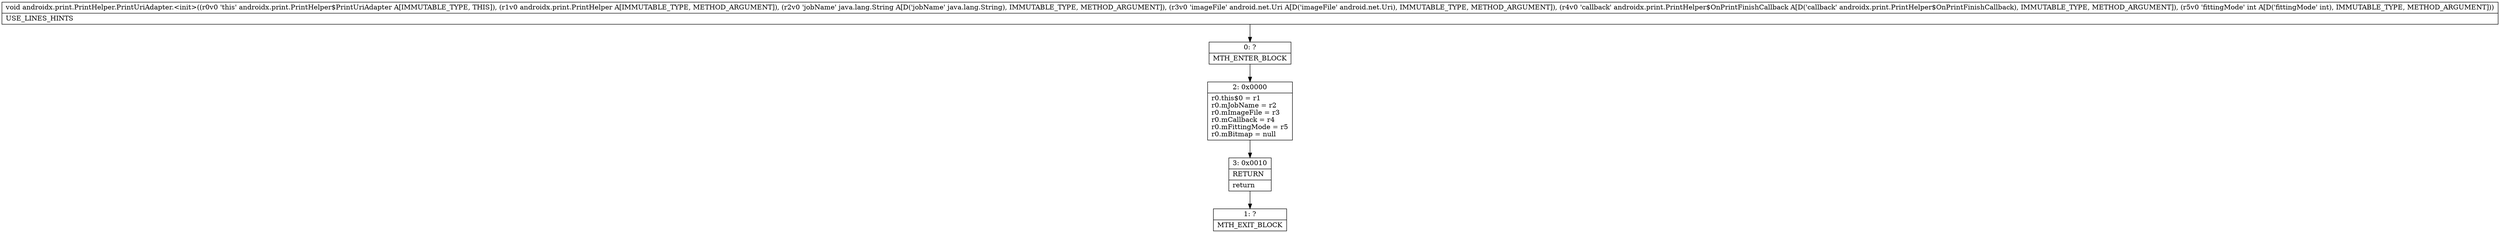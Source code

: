 digraph "CFG forandroidx.print.PrintHelper.PrintUriAdapter.\<init\>(Landroidx\/print\/PrintHelper;Ljava\/lang\/String;Landroid\/net\/Uri;Landroidx\/print\/PrintHelper$OnPrintFinishCallback;I)V" {
Node_0 [shape=record,label="{0\:\ ?|MTH_ENTER_BLOCK\l}"];
Node_2 [shape=record,label="{2\:\ 0x0000|r0.this$0 = r1\lr0.mJobName = r2\lr0.mImageFile = r3\lr0.mCallback = r4\lr0.mFittingMode = r5\lr0.mBitmap = null\l}"];
Node_3 [shape=record,label="{3\:\ 0x0010|RETURN\l|return\l}"];
Node_1 [shape=record,label="{1\:\ ?|MTH_EXIT_BLOCK\l}"];
MethodNode[shape=record,label="{void androidx.print.PrintHelper.PrintUriAdapter.\<init\>((r0v0 'this' androidx.print.PrintHelper$PrintUriAdapter A[IMMUTABLE_TYPE, THIS]), (r1v0 androidx.print.PrintHelper A[IMMUTABLE_TYPE, METHOD_ARGUMENT]), (r2v0 'jobName' java.lang.String A[D('jobName' java.lang.String), IMMUTABLE_TYPE, METHOD_ARGUMENT]), (r3v0 'imageFile' android.net.Uri A[D('imageFile' android.net.Uri), IMMUTABLE_TYPE, METHOD_ARGUMENT]), (r4v0 'callback' androidx.print.PrintHelper$OnPrintFinishCallback A[D('callback' androidx.print.PrintHelper$OnPrintFinishCallback), IMMUTABLE_TYPE, METHOD_ARGUMENT]), (r5v0 'fittingMode' int A[D('fittingMode' int), IMMUTABLE_TYPE, METHOD_ARGUMENT]))  | USE_LINES_HINTS\l}"];
MethodNode -> Node_0;Node_0 -> Node_2;
Node_2 -> Node_3;
Node_3 -> Node_1;
}

